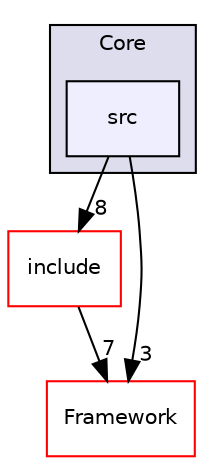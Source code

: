 digraph "/home/travis/build/AliceO2Group/AliceO2/Analysis/Core/src" {
  bgcolor=transparent;
  compound=true
  node [ fontsize="10", fontname="Helvetica"];
  edge [ labelfontsize="10", labelfontname="Helvetica"];
  subgraph clusterdir_8d04f135a1eb0fdc4d561ef87bbea216 {
    graph [ bgcolor="#ddddee", pencolor="black", label="Core" fontname="Helvetica", fontsize="10", URL="dir_8d04f135a1eb0fdc4d561ef87bbea216.html"]
  dir_dbf3aa2601e44e8ec594b73561989030 [shape=box, label="src", style="filled", fillcolor="#eeeeff", pencolor="black", URL="dir_dbf3aa2601e44e8ec594b73561989030.html"];
  }
  dir_274fe3752ccf4650a409a1923e2644ec [shape=box label="include" color="red" URL="dir_274fe3752ccf4650a409a1923e2644ec.html"];
  dir_bcbb2cf9a3d3d83e5515c82071a07177 [shape=box label="Framework" color="red" URL="dir_bcbb2cf9a3d3d83e5515c82071a07177.html"];
  dir_dbf3aa2601e44e8ec594b73561989030->dir_274fe3752ccf4650a409a1923e2644ec [headlabel="8", labeldistance=1.5 headhref="dir_000008_000006.html"];
  dir_dbf3aa2601e44e8ec594b73561989030->dir_bcbb2cf9a3d3d83e5515c82071a07177 [headlabel="3", labeldistance=1.5 headhref="dir_000008_000063.html"];
  dir_274fe3752ccf4650a409a1923e2644ec->dir_bcbb2cf9a3d3d83e5515c82071a07177 [headlabel="7", labeldistance=1.5 headhref="dir_000006_000063.html"];
}
